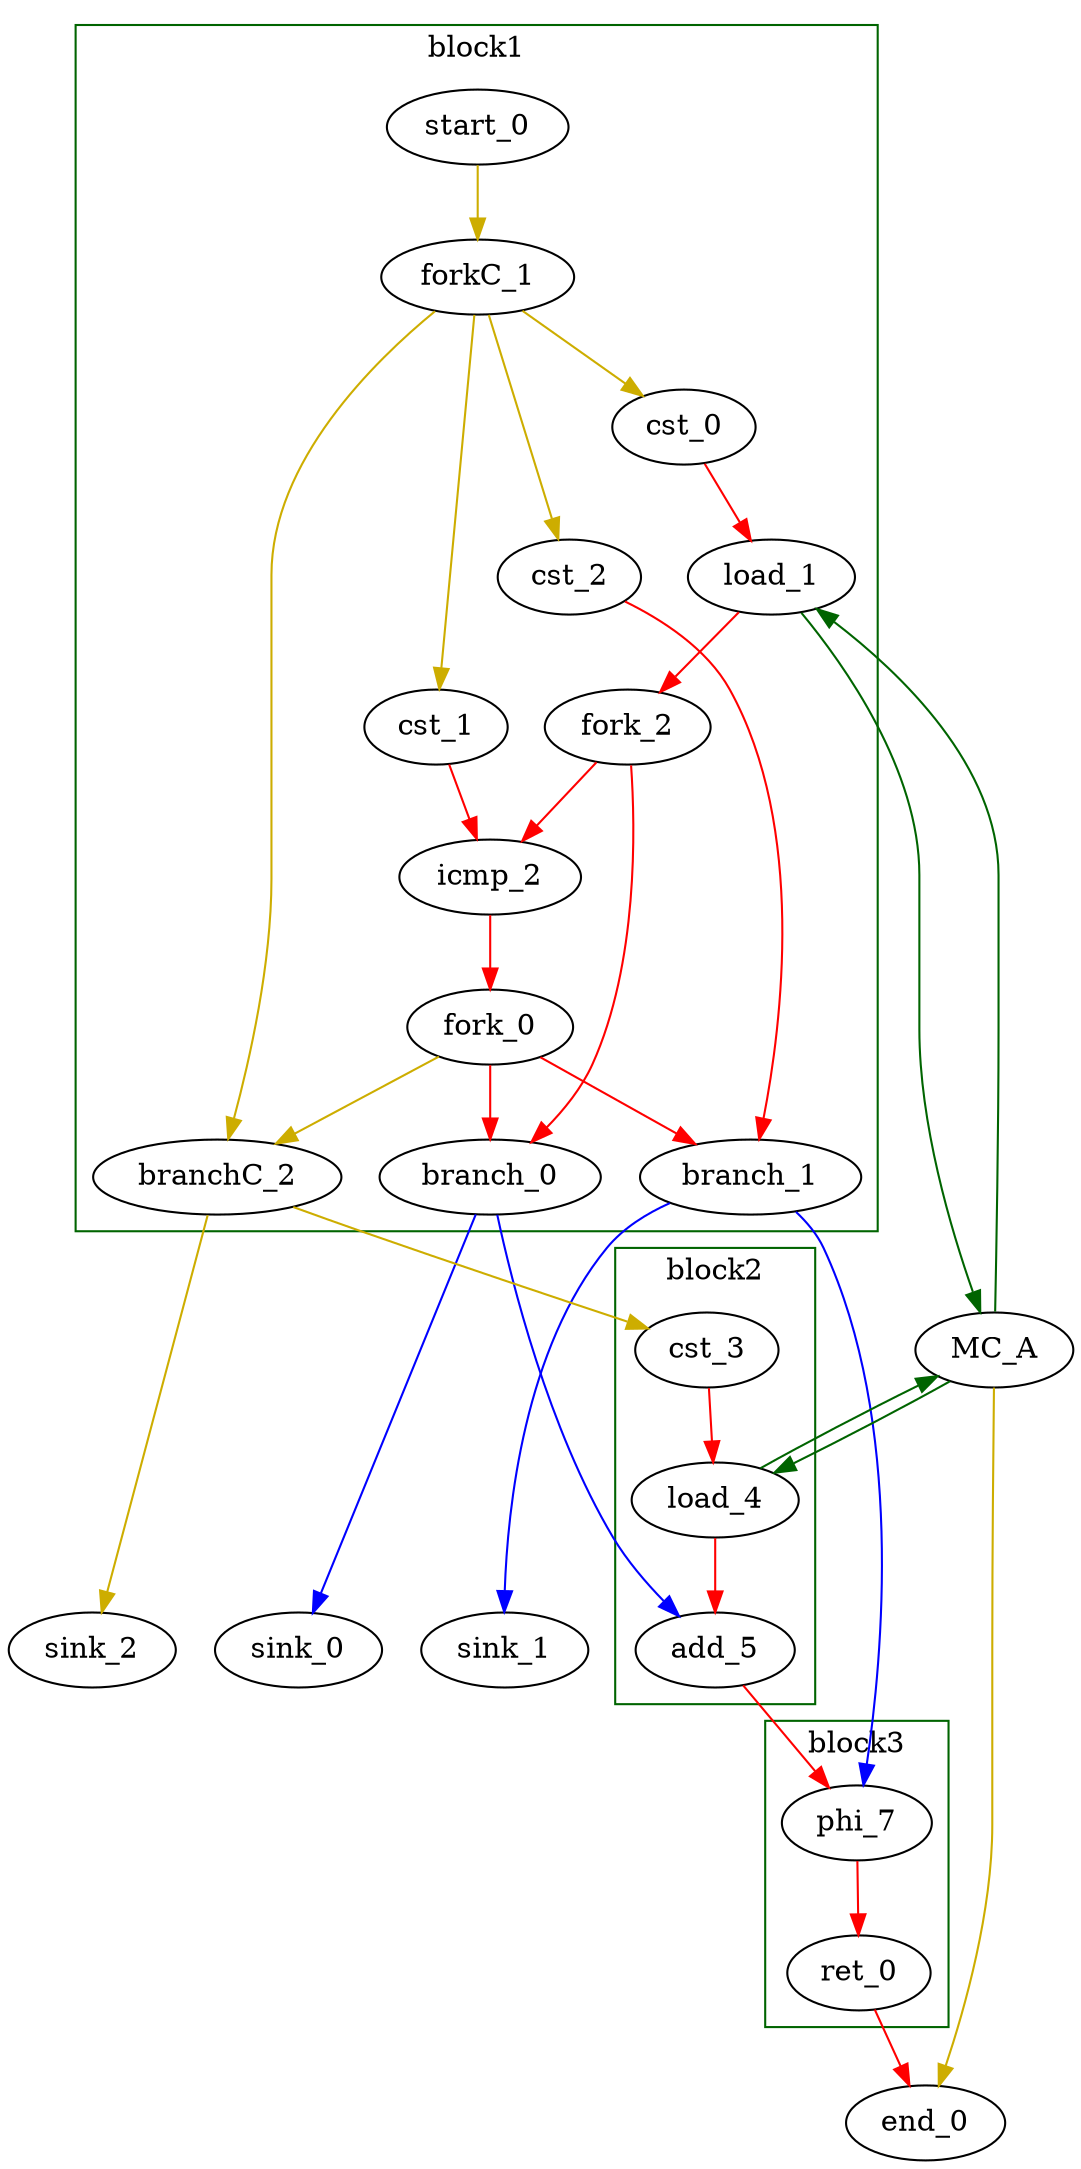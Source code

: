 Digraph G {
	splines=spline;
//DHLS version: 0.1.1" [shape = "none" pos = "20,20!"]

	subgraph cluster_0 {
	color = "darkgreen";
		label = "block1";
		"cst_0" [type = "Constant", bbID= 1, in = "in1:32", out = "out1:32", value = "0x00000001", tagged=false, taggers_num=0, tagger_id=-1];
		"load_1" [type = "Operator", bbID= 1, op = "mc_load_op",bbID= 1, portId= 0, offset= 0, in = "in1:32 in2:32", out = "out1:32 out2:32 ", delay=0.000, latency=2, II=1, tagged=false, taggers_num=0, tagger_id=-1];
		"cst_1" [type = "Constant", bbID= 1, in = "in1:32", out = "out1:32", value = "0x00000000", tagged=false, taggers_num=0, tagger_id=-1];
		"icmp_2" [type = "Operator", bbID= 1, op = "icmp_sgt_op", in = "in1:32 in2:32 ", out = "out1:1 ", delay=1.530, latency=0, II=1, tagged=false, taggers_num=0, tagger_id=-1];
		"cst_2" [type = "Constant", bbID= 1, in = "in1:32", out = "out1:32", value = "0x00000000", tagged=false, taggers_num=0, tagger_id=-1];
		"start_0" [type = "Entry", control= "true", bbID= 1, in = "in1:0", out = "out1:0", tagged=false, taggers_num=0, tagger_id=-1];
		"branch_0" [type = "Branch", bbID= 1,  in = "in1:32 in2?:1*i", out = "out1+:32 out2-:32", tagged=false, taggers_num=0, tagger_id=-1];
		"branch_1" [type = "Branch", bbID= 1,  in = "in1:32 in2?:1", out = "out1+:32 out2-:32", tagged=false, taggers_num=0, tagger_id=-1];
		"branchC_2" [type = "Branch", bbID= 1,  in = "in1:0 in2?:1*i", out = "out1+:0 out2-:0", tagged=false, taggers_num=0, tagger_id=-1];
		"fork_0" [type = "Fork", bbID= 1, in = "in1:32", out = "out1:32 out2:32 out3:32 ", tagged=false, taggers_num=0, tagger_id=-1];
		"forkC_1" [type = "Fork", bbID= 1, in = "in1:0", out = "out1:0 out2:0 out3:0 out4:0 ", tagged=false, taggers_num=0, tagger_id=-1];
		"fork_2" [type = "Fork", bbID= 1, in = "in1:32", out = "out1:32 out2:32 ", tagged=false, taggers_num=0, tagger_id=-1];

	}

	subgraph cluster_1 {
	color = "darkgreen";
		label = "block2";
		"load_4" [type = "Operator", bbID= 2, op = "mc_load_op",bbID= 2, portId= 1, offset= 0, in = "in1:32 in2:32", out = "out1:32 out2:32 ", delay=0.000, latency=2, II=1, tagged=false, taggers_num=0, tagger_id=-1];
		"add_5" [type = "Operator", bbID= 2, op = "add_op", in = "in1:32 in2:32 ", out = "out1:32 ", delay=1.693, latency=0, II=1, tagged=false, taggers_num=0, tagger_id=-1];
		"cst_3" [type = "Constant", bbID= 2, in = "in1:32", out = "out1:32", value = "0x00000000", tagged=false, taggers_num=0, tagger_id=-1];

	}

	subgraph cluster_2 {
	color = "darkgreen";
		label = "block3";
		"phi_7" [type = "Merge", bbID= 3, in = "in1:32 in2:32 ", out = "out1:32", delay=0.366, tagged=false, taggers_num=0, tagger_id=-1];
		"ret_0" [type = "Operator", bbID= 3, op = "ret_op", in = "in1:32 ", out = "out1:32 ", delay=0.000, latency=0, II=1, tagged=false, taggers_num=0, tagger_id=-1];

	}
	"MC_A" [type = "MC", bbID= 0, in = "in1:32*l0a in2:32*l1a ", out = "out1:32*l0d out2:32*l1d out3:0*e ", memory = "A", bbcount = 0, ldcount = 2, stcount = 0];
	"sink_0" [type = "Sink", bbID= 0, in = "in1:32"];
	"sink_1" [type = "Sink", bbID= 0, in = "in1:32"];
	"sink_2" [type = "Sink", bbID= 0, in = "in1:0"];
	"end_0" [type = "Exit", bbID= 0, in = "in1:0*e  in2:32 ", out = "out1:32" ];

	"load_1" -> "MC_A" [color = "darkgreen", mem_address = "true", from = "out2", to = "in1"];
	"MC_A" -> "load_1" [color = "darkgreen", mem_address = "false", from = "out1", to = "in1"];
	"load_4" -> "MC_A" [color = "darkgreen", mem_address = "true", from = "out2", to = "in2"];
	"MC_A" -> "load_4" [color = "darkgreen", mem_address = "false", from = "out2", to = "in1"];
	"MC_A" -> "end_0" [color = "gold3", from = "out3", to = "in1"];
	"cst_0" -> "load_1" [color = "red", from = "out1", to = "in2"];
	"load_1" -> "fork_2" [color = "red", from = "out1", to = "in1"];
	"cst_1" -> "icmp_2" [color = "red", from = "out1", to = "in2"];
	"icmp_2" -> "fork_0" [color = "red", from = "out1", to = "in1"];
	"load_4" -> "add_5" [color = "red", from = "out1", to = "in2"];
	"add_5" -> "phi_7" [color = "red", from = "out1", to = "in1"];
	"cst_2" -> "branch_1" [color = "red", from = "out1", to = "in1"];
	"phi_7" -> "ret_0" [color = "red", from = "out1", to = "in1"];
	"ret_0" -> "end_0" [color = "red", from = "out1", to = "in2"];
	"cst_3" -> "load_4" [color = "red", from = "out1", to = "in2"];
	"start_0" -> "forkC_1" [color = "gold3", from = "out1", to = "in1"];
	"branch_0" -> "sink_0" [color = "blue", minlen = 3, from = "out1", to = "in1"];
	"branch_0" -> "add_5" [color = "blue", minlen = 3, from = "out2", to = "in1"];
	"branch_1" -> "sink_1" [color = "blue", minlen = 3, from = "out1", to = "in1"];
	"branch_1" -> "phi_7" [color = "blue", minlen = 3, from = "out2", to = "in2"];
	"branchC_2" -> "sink_2" [color = "gold3", minlen = 3, from = "out1", to = "in1"];
	"branchC_2" -> "cst_3" [color = "gold3", minlen = 3, from = "out2", to = "in1"];
	"fork_0" -> "branch_0" [color = "red", from = "out1", to = "in2"];
	"fork_0" -> "branch_1" [color = "red", from = "out2", to = "in2"];
	"fork_0" -> "branchC_2" [color = "gold3", from = "out3", to = "in2"];
	"forkC_1" -> "cst_0" [color = "gold3", from = "out1", to = "in1"];
	"forkC_1" -> "cst_1" [color = "gold3", from = "out2", to = "in1"];
	"forkC_1" -> "cst_2" [color = "gold3", from = "out3", to = "in1"];
	"forkC_1" -> "branchC_2" [color = "gold3", from = "out4", to = "in1"];
	"fork_2" -> "icmp_2" [color = "red", from = "out1", to = "in1"];
	"fork_2" -> "branch_0" [color = "red", from = "out2", to = "in1"];

}